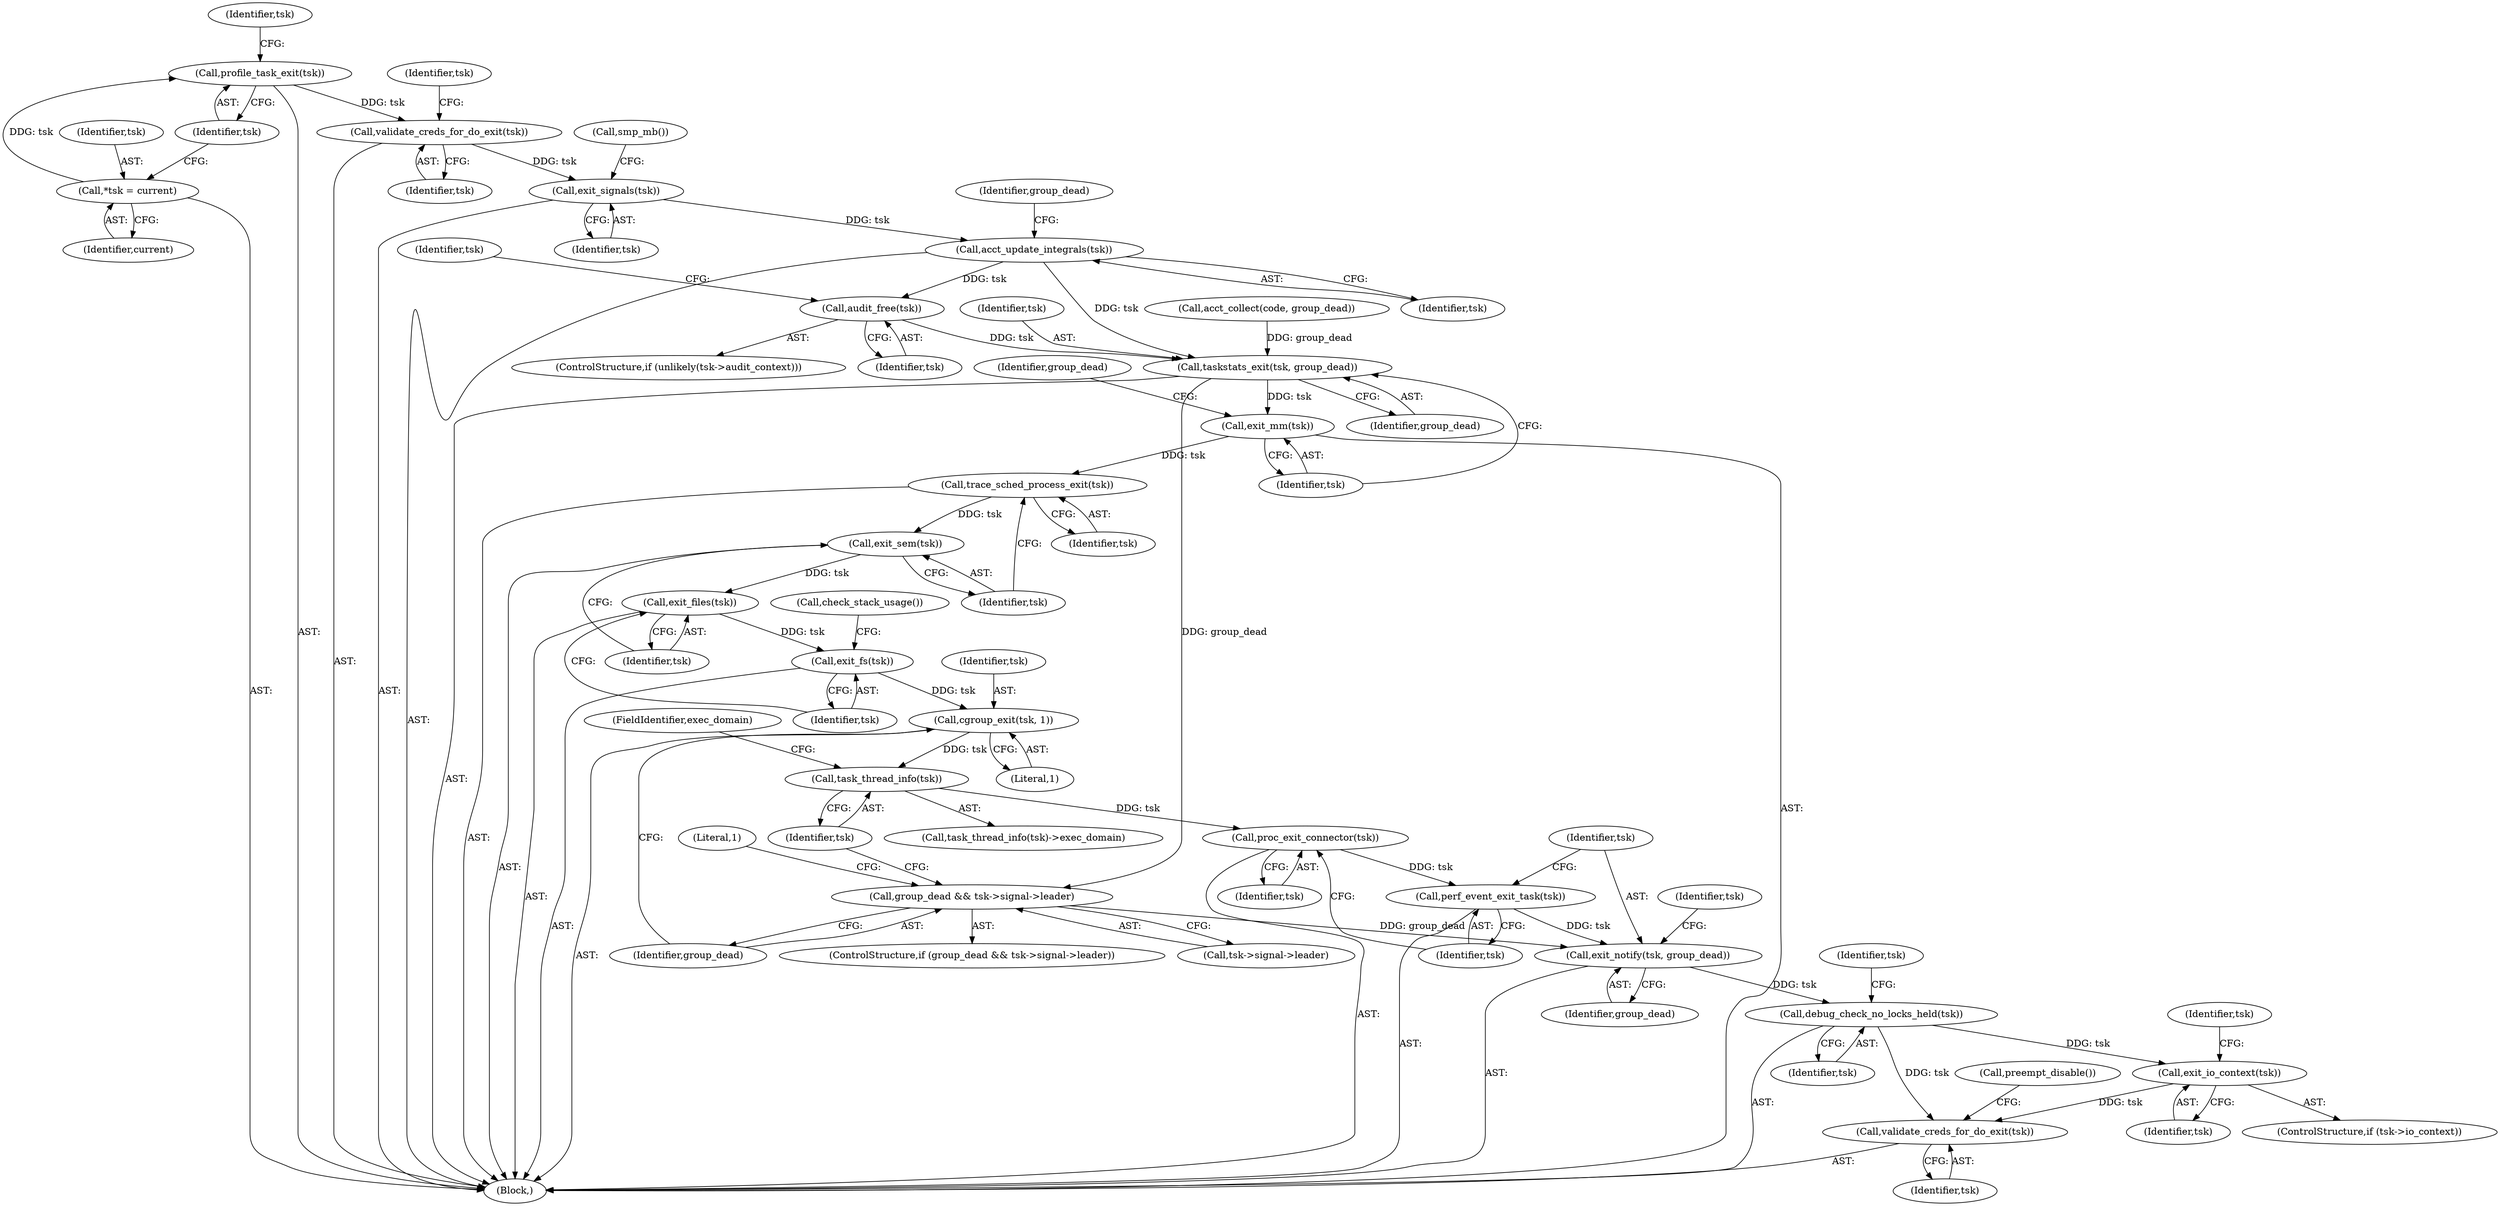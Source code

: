 digraph "0_linux_b69f2292063d2caf37ca9aec7d63ded203701bf3_0@API" {
"1000222" [label="(Call,audit_free(tsk))"];
"1000172" [label="(Call,acct_update_integrals(tsk))"];
"1000161" [label="(Call,exit_signals(tsk))"];
"1000142" [label="(Call,validate_creds_for_do_exit(tsk))"];
"1000118" [label="(Call,profile_task_exit(tsk))"];
"1000114" [label="(Call,*tsk = current)"];
"1000229" [label="(Call,taskstats_exit(tsk, group_dead))"];
"1000232" [label="(Call,exit_mm(tsk))"];
"1000237" [label="(Call,trace_sched_process_exit(tsk))"];
"1000239" [label="(Call,exit_sem(tsk))"];
"1000241" [label="(Call,exit_files(tsk))"];
"1000243" [label="(Call,exit_fs(tsk))"];
"1000247" [label="(Call,cgroup_exit(tsk, 1))"];
"1000263" [label="(Call,task_thread_info(tsk))"];
"1000267" [label="(Call,proc_exit_connector(tsk))"];
"1000269" [label="(Call,perf_event_exit_task(tsk))"];
"1000271" [label="(Call,exit_notify(tsk, group_dead))"];
"1000292" [label="(Call,debug_check_no_locks_held(tsk))"];
"1000303" [label="(Call,exit_io_context(tsk))"];
"1000313" [label="(Call,validate_creds_for_do_exit(tsk))"];
"1000251" [label="(Call,group_dead && tsk->signal->leader)"];
"1000315" [label="(Call,preempt_disable())"];
"1000222" [label="(Call,audit_free(tsk))"];
"1000293" [label="(Identifier,tsk)"];
"1000239" [label="(Call,exit_sem(tsk))"];
"1000272" [label="(Identifier,tsk)"];
"1000142" [label="(Call,validate_creds_for_do_exit(tsk))"];
"1000235" [label="(Identifier,group_dead)"];
"1000299" [label="(ControlStructure,if (tsk->io_context))"];
"1000248" [label="(Identifier,tsk)"];
"1000162" [label="(Identifier,tsk)"];
"1000161" [label="(Call,exit_signals(tsk))"];
"1000175" [label="(Identifier,group_dead)"];
"1000124" [label="(Identifier,tsk)"];
"1000211" [label="(Call,acct_collect(code, group_dead))"];
"1000251" [label="(Call,group_dead && tsk->signal->leader)"];
"1000242" [label="(Identifier,tsk)"];
"1000244" [label="(Identifier,tsk)"];
"1000249" [label="(Literal,1)"];
"1000259" [label="(Literal,1)"];
"1000148" [label="(Identifier,tsk)"];
"1000237" [label="(Call,trace_sched_process_exit(tsk))"];
"1000112" [label="(Block,)"];
"1000233" [label="(Identifier,tsk)"];
"1000263" [label="(Call,task_thread_info(tsk))"];
"1000163" [label="(Call,smp_mb())"];
"1000240" [label="(Identifier,tsk)"];
"1000173" [label="(Identifier,tsk)"];
"1000304" [label="(Identifier,tsk)"];
"1000262" [label="(Call,task_thread_info(tsk)->exec_domain)"];
"1000276" [label="(Identifier,tsk)"];
"1000217" [label="(ControlStructure,if (unlikely(tsk->audit_context)))"];
"1000230" [label="(Identifier,tsk)"];
"1000172" [label="(Call,acct_update_integrals(tsk))"];
"1000229" [label="(Call,taskstats_exit(tsk, group_dead))"];
"1000270" [label="(Identifier,tsk)"];
"1000241" [label="(Call,exit_files(tsk))"];
"1000271" [label="(Call,exit_notify(tsk, group_dead))"];
"1000232" [label="(Call,exit_mm(tsk))"];
"1000267" [label="(Call,proc_exit_connector(tsk))"];
"1000115" [label="(Identifier,tsk)"];
"1000243" [label="(Call,exit_fs(tsk))"];
"1000253" [label="(Call,tsk->signal->leader)"];
"1000264" [label="(Identifier,tsk)"];
"1000114" [label="(Call,*tsk = current)"];
"1000303" [label="(Call,exit_io_context(tsk))"];
"1000313" [label="(Call,validate_creds_for_do_exit(tsk))"];
"1000118" [label="(Call,profile_task_exit(tsk))"];
"1000238" [label="(Identifier,tsk)"];
"1000119" [label="(Identifier,tsk)"];
"1000273" [label="(Identifier,group_dead)"];
"1000245" [label="(Call,check_stack_usage())"];
"1000143" [label="(Identifier,tsk)"];
"1000231" [label="(Identifier,group_dead)"];
"1000314" [label="(Identifier,tsk)"];
"1000269" [label="(Call,perf_event_exit_task(tsk))"];
"1000296" [label="(Identifier,tsk)"];
"1000292" [label="(Call,debug_check_no_locks_held(tsk))"];
"1000223" [label="(Identifier,tsk)"];
"1000116" [label="(Identifier,current)"];
"1000252" [label="(Identifier,group_dead)"];
"1000250" [label="(ControlStructure,if (group_dead && tsk->signal->leader))"];
"1000247" [label="(Call,cgroup_exit(tsk, 1))"];
"1000307" [label="(Identifier,tsk)"];
"1000265" [label="(FieldIdentifier,exec_domain)"];
"1000226" [label="(Identifier,tsk)"];
"1000268" [label="(Identifier,tsk)"];
"1000222" -> "1000217"  [label="AST: "];
"1000222" -> "1000223"  [label="CFG: "];
"1000223" -> "1000222"  [label="AST: "];
"1000226" -> "1000222"  [label="CFG: "];
"1000172" -> "1000222"  [label="DDG: tsk"];
"1000222" -> "1000229"  [label="DDG: tsk"];
"1000172" -> "1000112"  [label="AST: "];
"1000172" -> "1000173"  [label="CFG: "];
"1000173" -> "1000172"  [label="AST: "];
"1000175" -> "1000172"  [label="CFG: "];
"1000161" -> "1000172"  [label="DDG: tsk"];
"1000172" -> "1000229"  [label="DDG: tsk"];
"1000161" -> "1000112"  [label="AST: "];
"1000161" -> "1000162"  [label="CFG: "];
"1000162" -> "1000161"  [label="AST: "];
"1000163" -> "1000161"  [label="CFG: "];
"1000142" -> "1000161"  [label="DDG: tsk"];
"1000142" -> "1000112"  [label="AST: "];
"1000142" -> "1000143"  [label="CFG: "];
"1000143" -> "1000142"  [label="AST: "];
"1000148" -> "1000142"  [label="CFG: "];
"1000118" -> "1000142"  [label="DDG: tsk"];
"1000118" -> "1000112"  [label="AST: "];
"1000118" -> "1000119"  [label="CFG: "];
"1000119" -> "1000118"  [label="AST: "];
"1000124" -> "1000118"  [label="CFG: "];
"1000114" -> "1000118"  [label="DDG: tsk"];
"1000114" -> "1000112"  [label="AST: "];
"1000114" -> "1000116"  [label="CFG: "];
"1000115" -> "1000114"  [label="AST: "];
"1000116" -> "1000114"  [label="AST: "];
"1000119" -> "1000114"  [label="CFG: "];
"1000229" -> "1000112"  [label="AST: "];
"1000229" -> "1000231"  [label="CFG: "];
"1000230" -> "1000229"  [label="AST: "];
"1000231" -> "1000229"  [label="AST: "];
"1000233" -> "1000229"  [label="CFG: "];
"1000211" -> "1000229"  [label="DDG: group_dead"];
"1000229" -> "1000232"  [label="DDG: tsk"];
"1000229" -> "1000251"  [label="DDG: group_dead"];
"1000232" -> "1000112"  [label="AST: "];
"1000232" -> "1000233"  [label="CFG: "];
"1000233" -> "1000232"  [label="AST: "];
"1000235" -> "1000232"  [label="CFG: "];
"1000232" -> "1000237"  [label="DDG: tsk"];
"1000237" -> "1000112"  [label="AST: "];
"1000237" -> "1000238"  [label="CFG: "];
"1000238" -> "1000237"  [label="AST: "];
"1000240" -> "1000237"  [label="CFG: "];
"1000237" -> "1000239"  [label="DDG: tsk"];
"1000239" -> "1000112"  [label="AST: "];
"1000239" -> "1000240"  [label="CFG: "];
"1000240" -> "1000239"  [label="AST: "];
"1000242" -> "1000239"  [label="CFG: "];
"1000239" -> "1000241"  [label="DDG: tsk"];
"1000241" -> "1000112"  [label="AST: "];
"1000241" -> "1000242"  [label="CFG: "];
"1000242" -> "1000241"  [label="AST: "];
"1000244" -> "1000241"  [label="CFG: "];
"1000241" -> "1000243"  [label="DDG: tsk"];
"1000243" -> "1000112"  [label="AST: "];
"1000243" -> "1000244"  [label="CFG: "];
"1000244" -> "1000243"  [label="AST: "];
"1000245" -> "1000243"  [label="CFG: "];
"1000243" -> "1000247"  [label="DDG: tsk"];
"1000247" -> "1000112"  [label="AST: "];
"1000247" -> "1000249"  [label="CFG: "];
"1000248" -> "1000247"  [label="AST: "];
"1000249" -> "1000247"  [label="AST: "];
"1000252" -> "1000247"  [label="CFG: "];
"1000247" -> "1000263"  [label="DDG: tsk"];
"1000263" -> "1000262"  [label="AST: "];
"1000263" -> "1000264"  [label="CFG: "];
"1000264" -> "1000263"  [label="AST: "];
"1000265" -> "1000263"  [label="CFG: "];
"1000263" -> "1000267"  [label="DDG: tsk"];
"1000267" -> "1000112"  [label="AST: "];
"1000267" -> "1000268"  [label="CFG: "];
"1000268" -> "1000267"  [label="AST: "];
"1000270" -> "1000267"  [label="CFG: "];
"1000267" -> "1000269"  [label="DDG: tsk"];
"1000269" -> "1000112"  [label="AST: "];
"1000269" -> "1000270"  [label="CFG: "];
"1000270" -> "1000269"  [label="AST: "];
"1000272" -> "1000269"  [label="CFG: "];
"1000269" -> "1000271"  [label="DDG: tsk"];
"1000271" -> "1000112"  [label="AST: "];
"1000271" -> "1000273"  [label="CFG: "];
"1000272" -> "1000271"  [label="AST: "];
"1000273" -> "1000271"  [label="AST: "];
"1000276" -> "1000271"  [label="CFG: "];
"1000251" -> "1000271"  [label="DDG: group_dead"];
"1000271" -> "1000292"  [label="DDG: tsk"];
"1000292" -> "1000112"  [label="AST: "];
"1000292" -> "1000293"  [label="CFG: "];
"1000293" -> "1000292"  [label="AST: "];
"1000296" -> "1000292"  [label="CFG: "];
"1000292" -> "1000303"  [label="DDG: tsk"];
"1000292" -> "1000313"  [label="DDG: tsk"];
"1000303" -> "1000299"  [label="AST: "];
"1000303" -> "1000304"  [label="CFG: "];
"1000304" -> "1000303"  [label="AST: "];
"1000307" -> "1000303"  [label="CFG: "];
"1000303" -> "1000313"  [label="DDG: tsk"];
"1000313" -> "1000112"  [label="AST: "];
"1000313" -> "1000314"  [label="CFG: "];
"1000314" -> "1000313"  [label="AST: "];
"1000315" -> "1000313"  [label="CFG: "];
"1000251" -> "1000250"  [label="AST: "];
"1000251" -> "1000252"  [label="CFG: "];
"1000251" -> "1000253"  [label="CFG: "];
"1000252" -> "1000251"  [label="AST: "];
"1000253" -> "1000251"  [label="AST: "];
"1000259" -> "1000251"  [label="CFG: "];
"1000264" -> "1000251"  [label="CFG: "];
}
